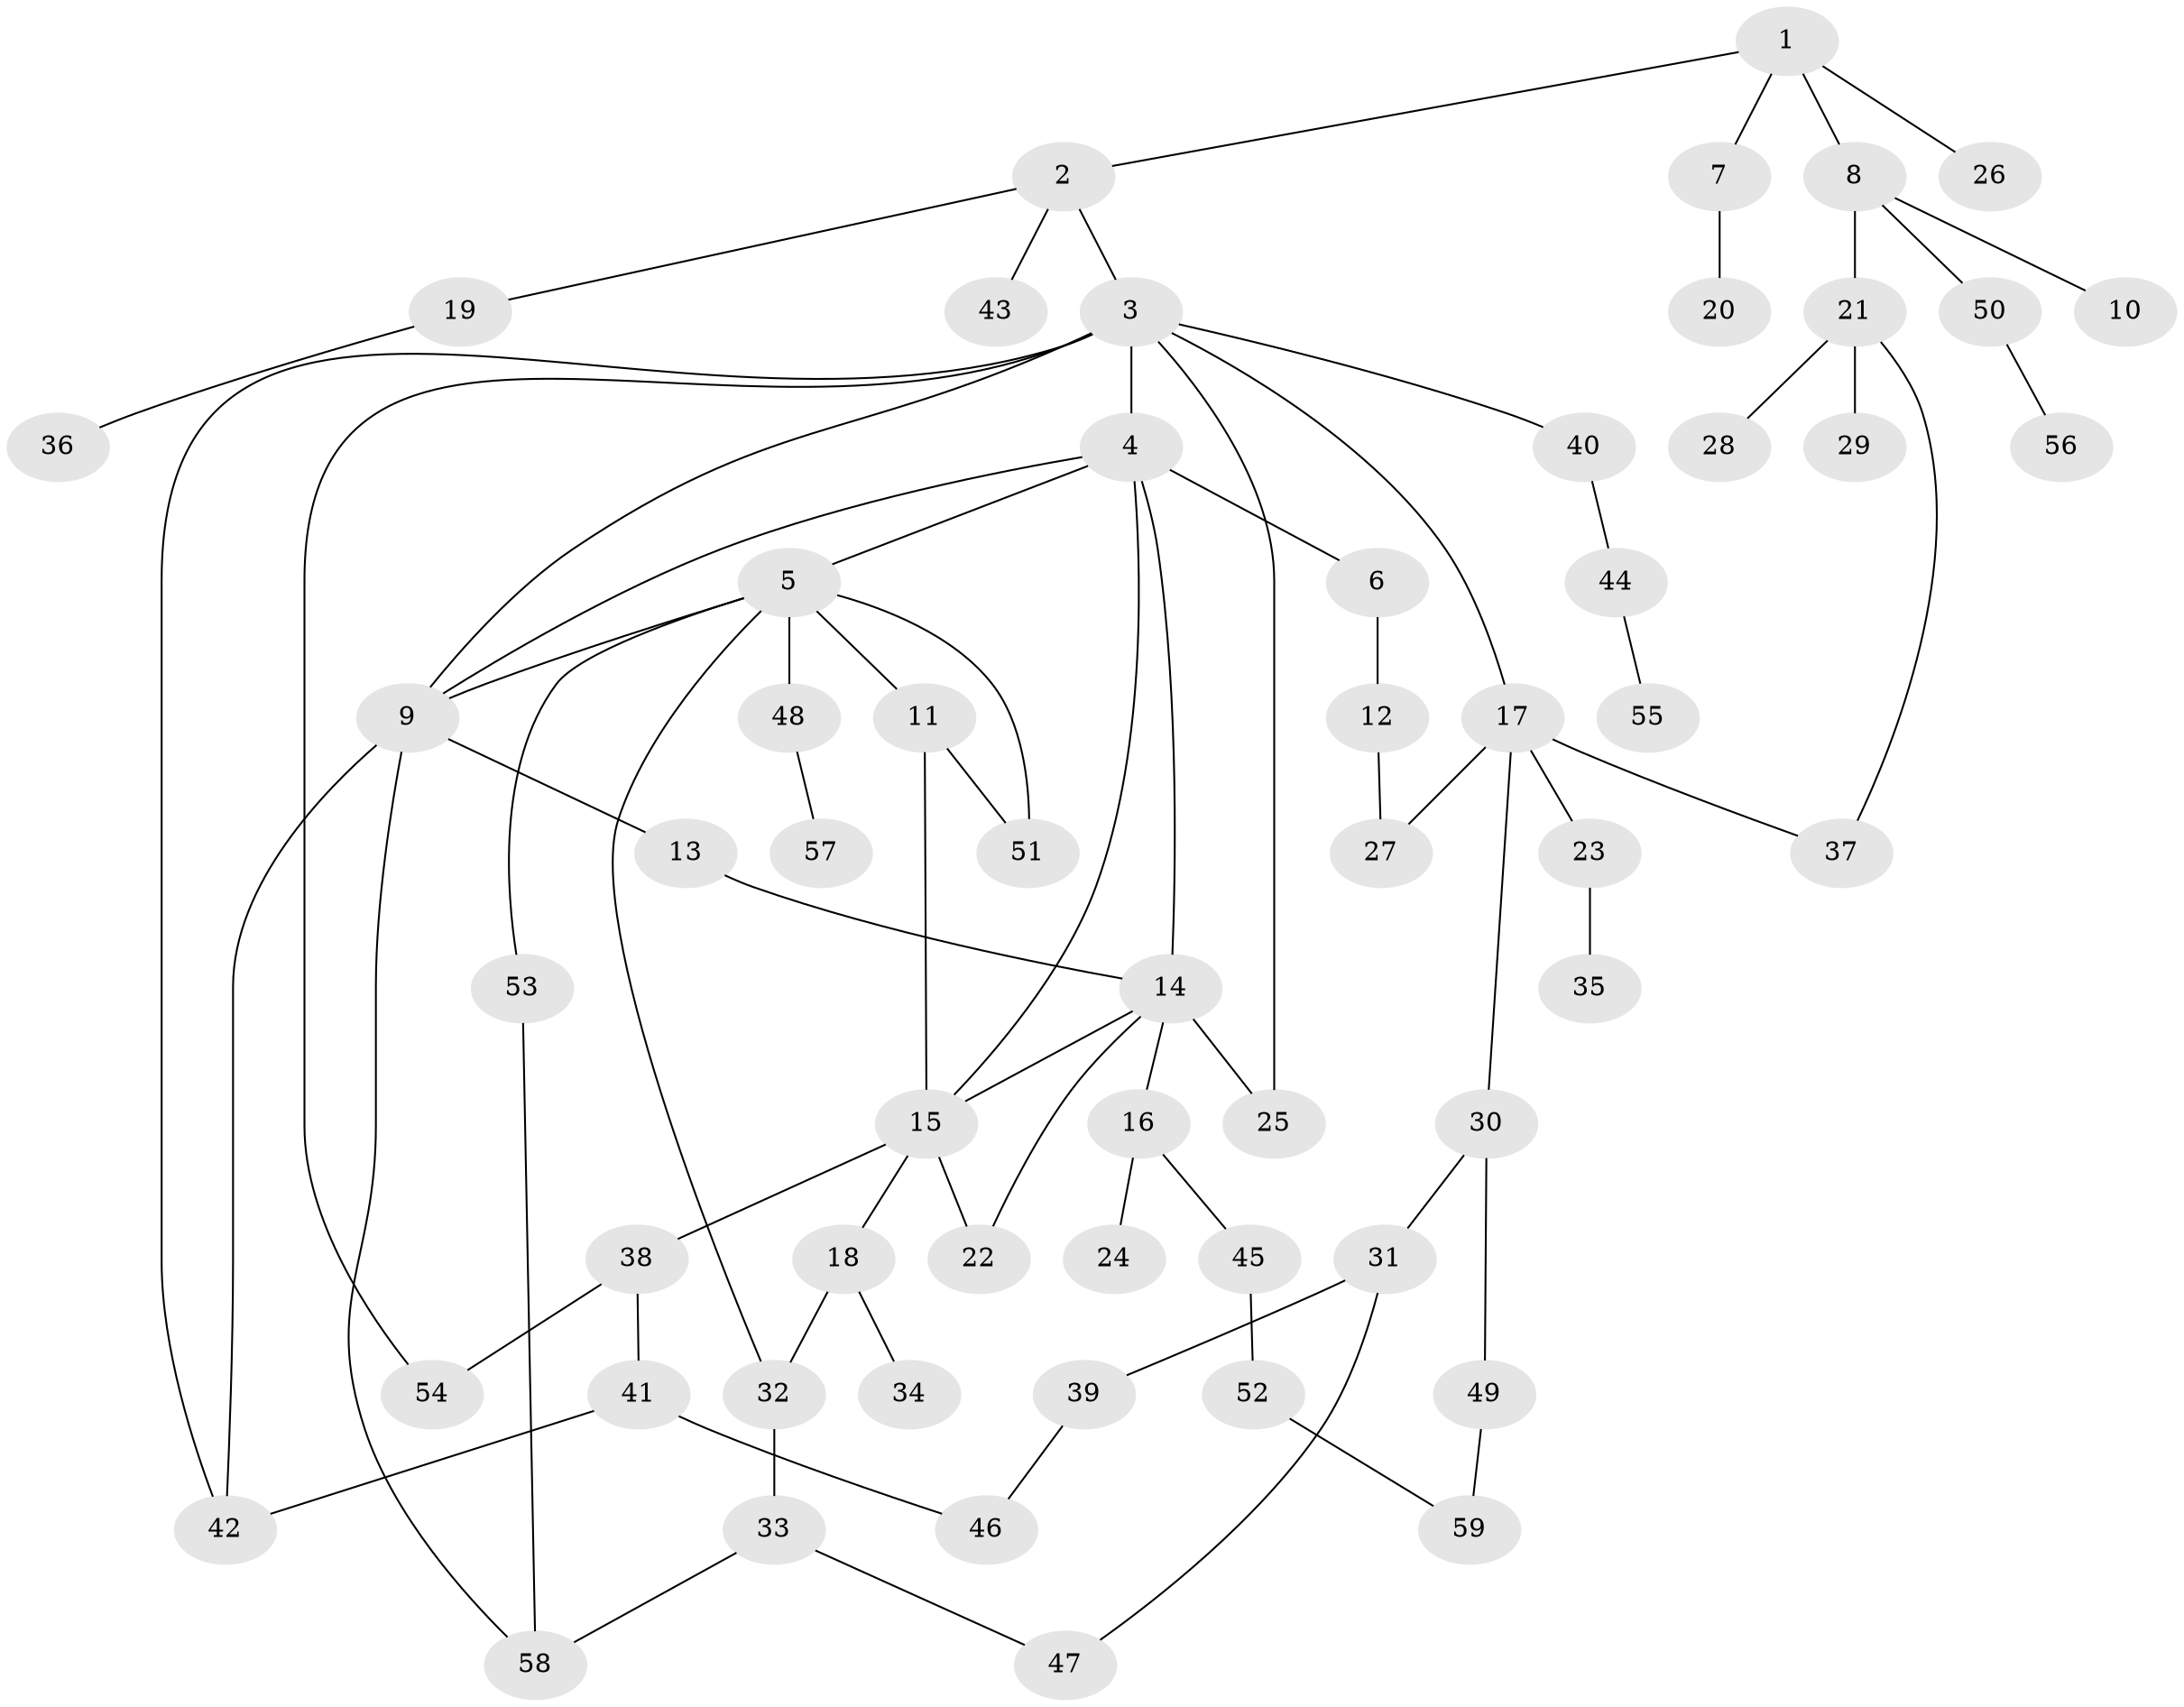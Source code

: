 // coarse degree distribution, {3: 0.16216216216216217, 4: 0.05405405405405406, 8: 0.02702702702702703, 9: 0.02702702702702703, 2: 0.35135135135135137, 1: 0.2702702702702703, 5: 0.02702702702702703, 7: 0.05405405405405406, 6: 0.02702702702702703}
// Generated by graph-tools (version 1.1) at 2025/41/03/06/25 10:41:30]
// undirected, 59 vertices, 77 edges
graph export_dot {
graph [start="1"]
  node [color=gray90,style=filled];
  1;
  2;
  3;
  4;
  5;
  6;
  7;
  8;
  9;
  10;
  11;
  12;
  13;
  14;
  15;
  16;
  17;
  18;
  19;
  20;
  21;
  22;
  23;
  24;
  25;
  26;
  27;
  28;
  29;
  30;
  31;
  32;
  33;
  34;
  35;
  36;
  37;
  38;
  39;
  40;
  41;
  42;
  43;
  44;
  45;
  46;
  47;
  48;
  49;
  50;
  51;
  52;
  53;
  54;
  55;
  56;
  57;
  58;
  59;
  1 -- 2;
  1 -- 7;
  1 -- 8;
  1 -- 26;
  2 -- 3;
  2 -- 19;
  2 -- 43;
  3 -- 4;
  3 -- 9;
  3 -- 17;
  3 -- 25;
  3 -- 40;
  3 -- 54;
  3 -- 42;
  4 -- 5;
  4 -- 6;
  4 -- 14;
  4 -- 15;
  4 -- 9;
  5 -- 11;
  5 -- 48;
  5 -- 51;
  5 -- 53;
  5 -- 9;
  5 -- 32;
  6 -- 12;
  7 -- 20;
  8 -- 10;
  8 -- 21;
  8 -- 50;
  9 -- 13;
  9 -- 42;
  9 -- 58;
  11 -- 51;
  11 -- 15;
  12 -- 27;
  13 -- 14;
  14 -- 16;
  14 -- 22;
  14 -- 15;
  14 -- 25;
  15 -- 18;
  15 -- 38;
  15 -- 22;
  16 -- 24;
  16 -- 45;
  17 -- 23;
  17 -- 30;
  17 -- 37;
  17 -- 27;
  18 -- 32;
  18 -- 34;
  19 -- 36;
  21 -- 28;
  21 -- 29;
  21 -- 37;
  23 -- 35;
  30 -- 31;
  30 -- 49;
  31 -- 39;
  31 -- 47;
  32 -- 33;
  33 -- 58;
  33 -- 47;
  38 -- 41;
  38 -- 54;
  39 -- 46;
  40 -- 44;
  41 -- 46;
  41 -- 42;
  44 -- 55;
  45 -- 52;
  48 -- 57;
  49 -- 59;
  50 -- 56;
  52 -- 59;
  53 -- 58;
}
